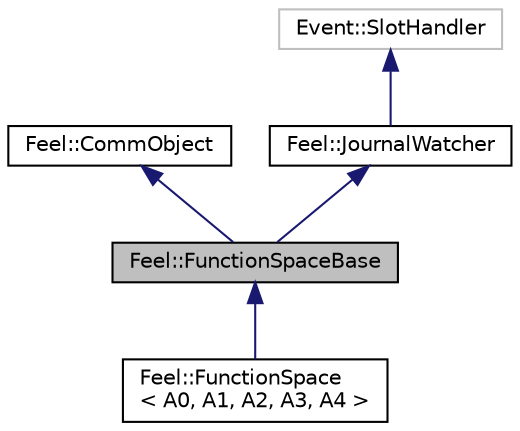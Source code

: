 digraph "Feel::FunctionSpaceBase"
{
 // LATEX_PDF_SIZE
  edge [fontname="Helvetica",fontsize="10",labelfontname="Helvetica",labelfontsize="10"];
  node [fontname="Helvetica",fontsize="10",shape=record];
  Node1 [label="Feel::FunctionSpaceBase",height=0.2,width=0.4,color="black", fillcolor="grey75", style="filled", fontcolor="black",tooltip="base class for FunctionSpace"];
  Node2 -> Node1 [dir="back",color="midnightblue",fontsize="10",style="solid",fontname="Helvetica"];
  Node2 [label="Feel::CommObject",height=0.2,width=0.4,color="black", fillcolor="white", style="filled",URL="$classFeel_1_1CommObject.html",tooltip=" "];
  Node3 -> Node1 [dir="back",color="midnightblue",fontsize="10",style="solid",fontname="Helvetica"];
  Node3 [label="Feel::JournalWatcher",height=0.2,width=0.4,color="black", fillcolor="white", style="filled",URL="$classFeel_1_1JournalWatcher.html",tooltip=" "];
  Node4 -> Node3 [dir="back",color="midnightblue",fontsize="10",style="solid",fontname="Helvetica"];
  Node4 [label="Event::SlotHandler",height=0.2,width=0.4,color="grey75", fillcolor="white", style="filled",tooltip=" "];
  Node1 -> Node5 [dir="back",color="midnightblue",fontsize="10",style="solid",fontname="Helvetica"];
  Node5 [label="Feel::FunctionSpace\l\< A0, A1, A2, A3, A4 \>",height=0.2,width=0.4,color="black", fillcolor="white", style="filled",URL="$classFeel_1_1FunctionSpace.html",tooltip=" "];
}
